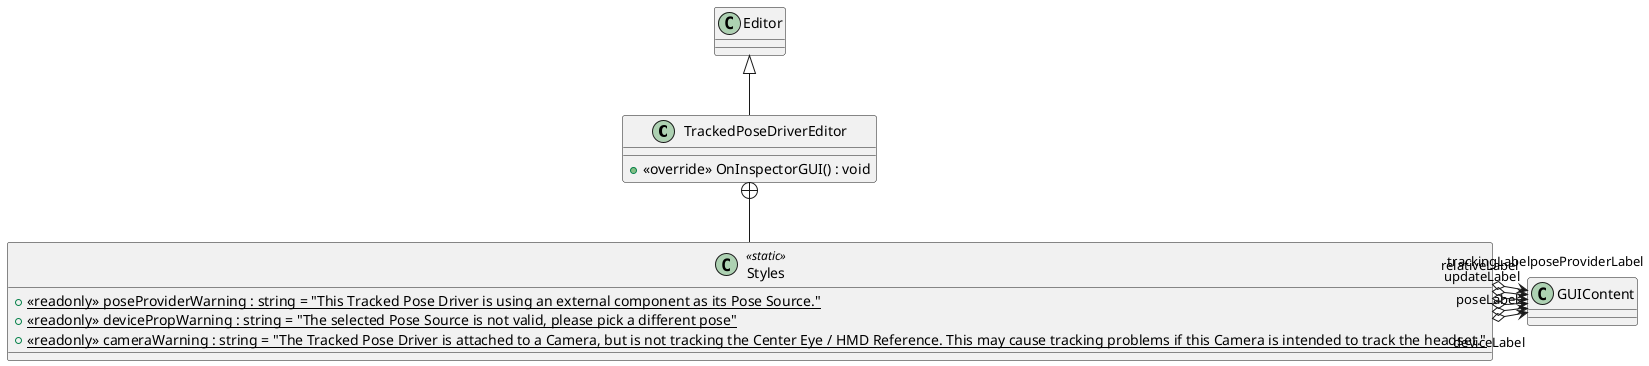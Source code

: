 @startuml
class TrackedPoseDriverEditor {
    + <<override>> OnInspectorGUI() : void
}
class Styles <<static>> {
    + {static} <<readonly>> poseProviderWarning : string = "This Tracked Pose Driver is using an external component as its Pose Source."
    + {static} <<readonly>> devicePropWarning : string = "The selected Pose Source is not valid, please pick a different pose"
    + {static} <<readonly>> cameraWarning : string = "The Tracked Pose Driver is attached to a Camera, but is not tracking the Center Eye / HMD Reference. This may cause tracking problems if this Camera is intended to track the headset."
}
Editor <|-- TrackedPoseDriverEditor
TrackedPoseDriverEditor +-- Styles
Styles o-> "deviceLabel" GUIContent
Styles o-> "poseLabel" GUIContent
Styles o-> "trackingLabel" GUIContent
Styles o-> "updateLabel" GUIContent
Styles o-> "relativeLabel" GUIContent
Styles o-> "poseProviderLabel" GUIContent
@enduml
